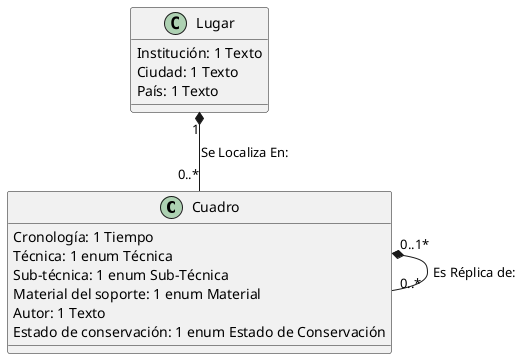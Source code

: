@startuml

Class Cuadro{
Cronología: 1 Tiempo
Técnica: 1 enum Técnica
Sub-técnica: 1 enum Sub-Técnica
Material del soporte: 1 enum Material
Autor: 1 Texto
Estado de conservación: 1 enum Estado de Conservación
}

Cuadro "0..1*" *-- "0..*" Cuadro : Es Réplica de:

Class Lugar{
Institución: 1 Texto
Ciudad: 1 Texto
País: 1 Texto
}

Lugar "1" *-- "0..*" Cuadro : Se Localiza En:



@enduml